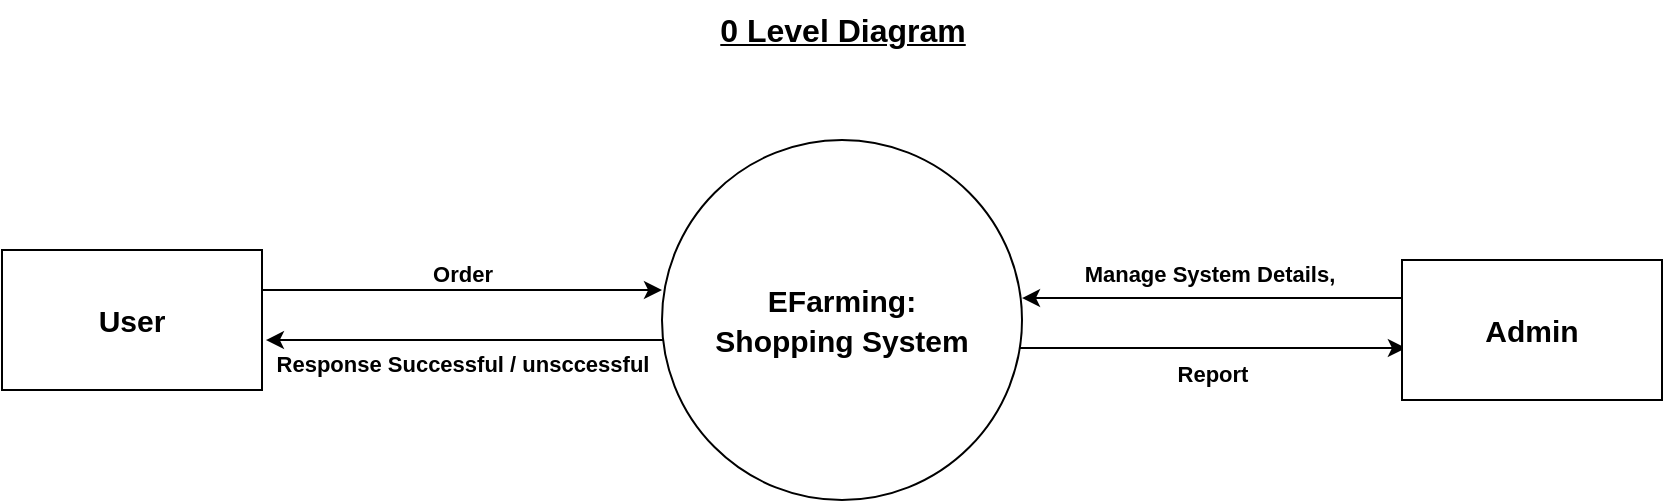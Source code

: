 <mxfile version="20.1.2" type="device"><diagram id="Mw9rHrBjbfb4Q8k92jQl" name="Page-1"><mxGraphModel dx="2421" dy="573" grid="1" gridSize="10" guides="1" tooltips="1" connect="1" arrows="1" fold="1" page="1" pageScale="1" pageWidth="1200" pageHeight="1920" math="0" shadow="0"><root><mxCell id="0"/><mxCell id="1" parent="0"/><mxCell id="eCl5E6SLEHqA2YS6NNqr-1" value="&lt;b&gt;&lt;u&gt;&lt;font style=&quot;font-size: 16px;&quot;&gt;0 Level Diagram&lt;/font&gt;&lt;/u&gt;&lt;/b&gt;" style="text;html=1;align=center;verticalAlign=middle;resizable=0;points=[];autosize=1;strokeColor=none;fillColor=none;" parent="1" vertex="1"><mxGeometry x="-670" y="140" width="150" height="30" as="geometry"/></mxCell><mxCell id="eCl5E6SLEHqA2YS6NNqr-12" style="edgeStyle=orthogonalEdgeStyle;rounded=0;orthogonalLoop=1;jettySize=auto;html=1;fontSize=15;entryX=0.015;entryY=0.629;entryDx=0;entryDy=0;entryPerimeter=0;align=center;" parent="1" source="eCl5E6SLEHqA2YS6NNqr-2" target="eCl5E6SLEHqA2YS6NNqr-6" edge="1"><mxGeometry relative="1" as="geometry"><Array as="points"><mxPoint x="-365" y="314"/><mxPoint x="-365" y="314"/></Array></mxGeometry></mxCell><mxCell id="eCl5E6SLEHqA2YS6NNqr-18" style="edgeStyle=orthogonalEdgeStyle;rounded=0;orthogonalLoop=1;jettySize=auto;html=1;entryX=1.015;entryY=0.643;entryDx=0;entryDy=0;fontSize=11;entryPerimeter=0;align=center;" parent="1" source="eCl5E6SLEHqA2YS6NNqr-2" target="eCl5E6SLEHqA2YS6NNqr-16" edge="1"><mxGeometry relative="1" as="geometry"><Array as="points"><mxPoint x="-725" y="310"/><mxPoint x="-725" y="310"/></Array></mxGeometry></mxCell><mxCell id="eCl5E6SLEHqA2YS6NNqr-2" value="&lt;b style=&quot;font-size: 15px;&quot;&gt;EFarming:&lt;br&gt;Shopping System&lt;/b&gt;" style="ellipse;whiteSpace=wrap;html=1;aspect=fixed;fontSize=16;align=center;" parent="1" vertex="1"><mxGeometry x="-685" y="210" width="180" height="180" as="geometry"/></mxCell><mxCell id="eCl5E6SLEHqA2YS6NNqr-11" style="edgeStyle=orthogonalEdgeStyle;rounded=0;orthogonalLoop=1;jettySize=auto;html=1;entryX=1;entryY=0.439;entryDx=0;entryDy=0;entryPerimeter=0;fontSize=15;align=center;" parent="1" source="eCl5E6SLEHqA2YS6NNqr-6" target="eCl5E6SLEHqA2YS6NNqr-2" edge="1"><mxGeometry relative="1" as="geometry"><Array as="points"><mxPoint x="-365" y="289"/><mxPoint x="-365" y="289"/></Array></mxGeometry></mxCell><mxCell id="eCl5E6SLEHqA2YS6NNqr-6" value="&lt;b&gt;Admin&lt;/b&gt;" style="rounded=0;whiteSpace=wrap;html=1;fontSize=15;align=center;" parent="1" vertex="1"><mxGeometry x="-315" y="270" width="130" height="70" as="geometry"/></mxCell><mxCell id="eCl5E6SLEHqA2YS6NNqr-13" value="&lt;b&gt;&lt;font style=&quot;font-size: 11px;&quot;&gt;Manage System Details,&amp;nbsp;&lt;br&gt;&lt;/font&gt;&lt;/b&gt;" style="text;html=1;align=center;verticalAlign=middle;resizable=0;points=[];autosize=1;strokeColor=none;fillColor=none;fontSize=15;" parent="1" vertex="1"><mxGeometry x="-485" y="260" width="150" height="30" as="geometry"/></mxCell><mxCell id="eCl5E6SLEHqA2YS6NNqr-14" value="&lt;span style=&quot;font-size: 11px;&quot;&gt;&lt;b&gt;Report&lt;/b&gt;&lt;/span&gt;" style="text;html=1;align=center;verticalAlign=middle;resizable=0;points=[];autosize=1;strokeColor=none;fillColor=none;fontSize=15;" parent="1" vertex="1"><mxGeometry x="-440" y="310" width="60" height="30" as="geometry"/></mxCell><mxCell id="eCl5E6SLEHqA2YS6NNqr-17" style="edgeStyle=orthogonalEdgeStyle;rounded=0;orthogonalLoop=1;jettySize=auto;html=1;entryX=0;entryY=0.417;entryDx=0;entryDy=0;fontSize=11;entryPerimeter=0;align=center;" parent="1" source="eCl5E6SLEHqA2YS6NNqr-16" target="eCl5E6SLEHqA2YS6NNqr-2" edge="1"><mxGeometry relative="1" as="geometry"><Array as="points"><mxPoint x="-805" y="285"/><mxPoint x="-805" y="285"/></Array></mxGeometry></mxCell><mxCell id="eCl5E6SLEHqA2YS6NNqr-16" value="&lt;b&gt;User&lt;/b&gt;" style="rounded=0;whiteSpace=wrap;html=1;fontSize=15;align=center;" parent="1" vertex="1"><mxGeometry x="-1015" y="265" width="130" height="70" as="geometry"/></mxCell><mxCell id="eCl5E6SLEHqA2YS6NNqr-19" value="&lt;span style=&quot;font-size: 11px;&quot;&gt;&lt;b&gt;Order&lt;br&gt;&lt;/b&gt;&lt;/span&gt;" style="text;html=1;align=center;verticalAlign=middle;resizable=0;points=[];autosize=1;strokeColor=none;fillColor=none;fontSize=15;" parent="1" vertex="1"><mxGeometry x="-810" y="260" width="50" height="30" as="geometry"/></mxCell><mxCell id="eCl5E6SLEHqA2YS6NNqr-20" value="&lt;span style=&quot;font-size: 11px;&quot;&gt;&lt;b&gt;Response Successful / unsccessful&lt;/b&gt;&lt;/span&gt;" style="text;html=1;align=center;verticalAlign=middle;resizable=0;points=[];autosize=1;strokeColor=none;fillColor=none;fontSize=15;" parent="1" vertex="1"><mxGeometry x="-890" y="305" width="210" height="30" as="geometry"/></mxCell></root></mxGraphModel></diagram></mxfile>